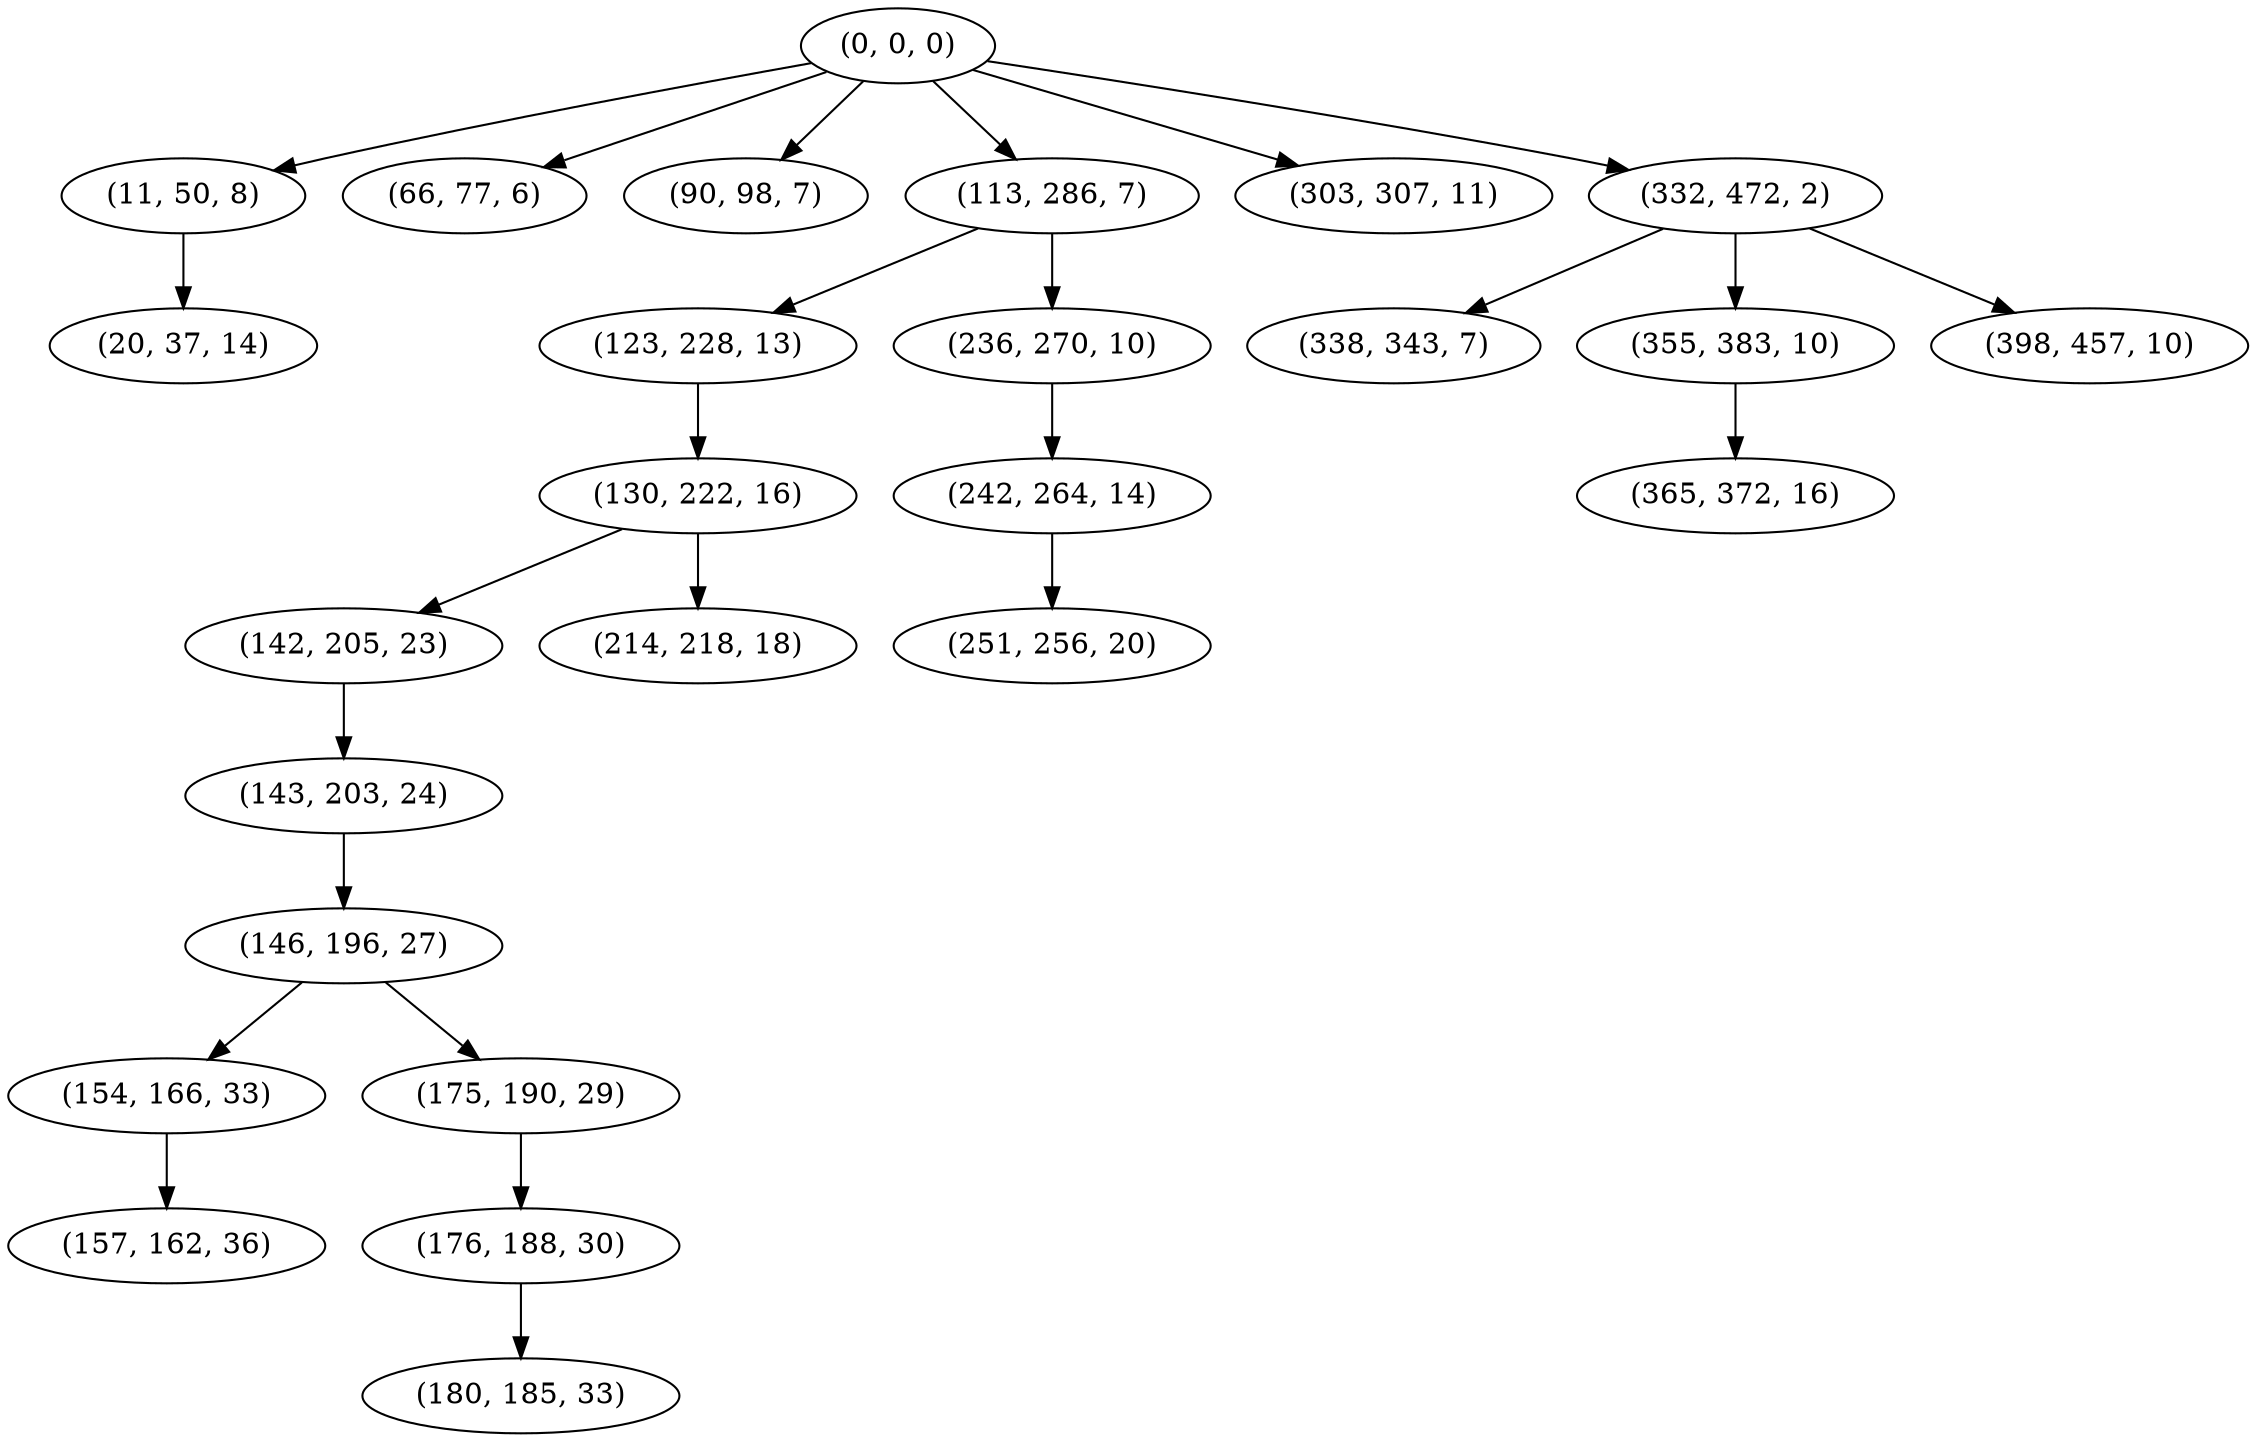 digraph tree {
    "(0, 0, 0)";
    "(11, 50, 8)";
    "(20, 37, 14)";
    "(66, 77, 6)";
    "(90, 98, 7)";
    "(113, 286, 7)";
    "(123, 228, 13)";
    "(130, 222, 16)";
    "(142, 205, 23)";
    "(143, 203, 24)";
    "(146, 196, 27)";
    "(154, 166, 33)";
    "(157, 162, 36)";
    "(175, 190, 29)";
    "(176, 188, 30)";
    "(180, 185, 33)";
    "(214, 218, 18)";
    "(236, 270, 10)";
    "(242, 264, 14)";
    "(251, 256, 20)";
    "(303, 307, 11)";
    "(332, 472, 2)";
    "(338, 343, 7)";
    "(355, 383, 10)";
    "(365, 372, 16)";
    "(398, 457, 10)";
    "(0, 0, 0)" -> "(11, 50, 8)";
    "(0, 0, 0)" -> "(66, 77, 6)";
    "(0, 0, 0)" -> "(90, 98, 7)";
    "(0, 0, 0)" -> "(113, 286, 7)";
    "(0, 0, 0)" -> "(303, 307, 11)";
    "(0, 0, 0)" -> "(332, 472, 2)";
    "(11, 50, 8)" -> "(20, 37, 14)";
    "(113, 286, 7)" -> "(123, 228, 13)";
    "(113, 286, 7)" -> "(236, 270, 10)";
    "(123, 228, 13)" -> "(130, 222, 16)";
    "(130, 222, 16)" -> "(142, 205, 23)";
    "(130, 222, 16)" -> "(214, 218, 18)";
    "(142, 205, 23)" -> "(143, 203, 24)";
    "(143, 203, 24)" -> "(146, 196, 27)";
    "(146, 196, 27)" -> "(154, 166, 33)";
    "(146, 196, 27)" -> "(175, 190, 29)";
    "(154, 166, 33)" -> "(157, 162, 36)";
    "(175, 190, 29)" -> "(176, 188, 30)";
    "(176, 188, 30)" -> "(180, 185, 33)";
    "(236, 270, 10)" -> "(242, 264, 14)";
    "(242, 264, 14)" -> "(251, 256, 20)";
    "(332, 472, 2)" -> "(338, 343, 7)";
    "(332, 472, 2)" -> "(355, 383, 10)";
    "(332, 472, 2)" -> "(398, 457, 10)";
    "(355, 383, 10)" -> "(365, 372, 16)";
}
